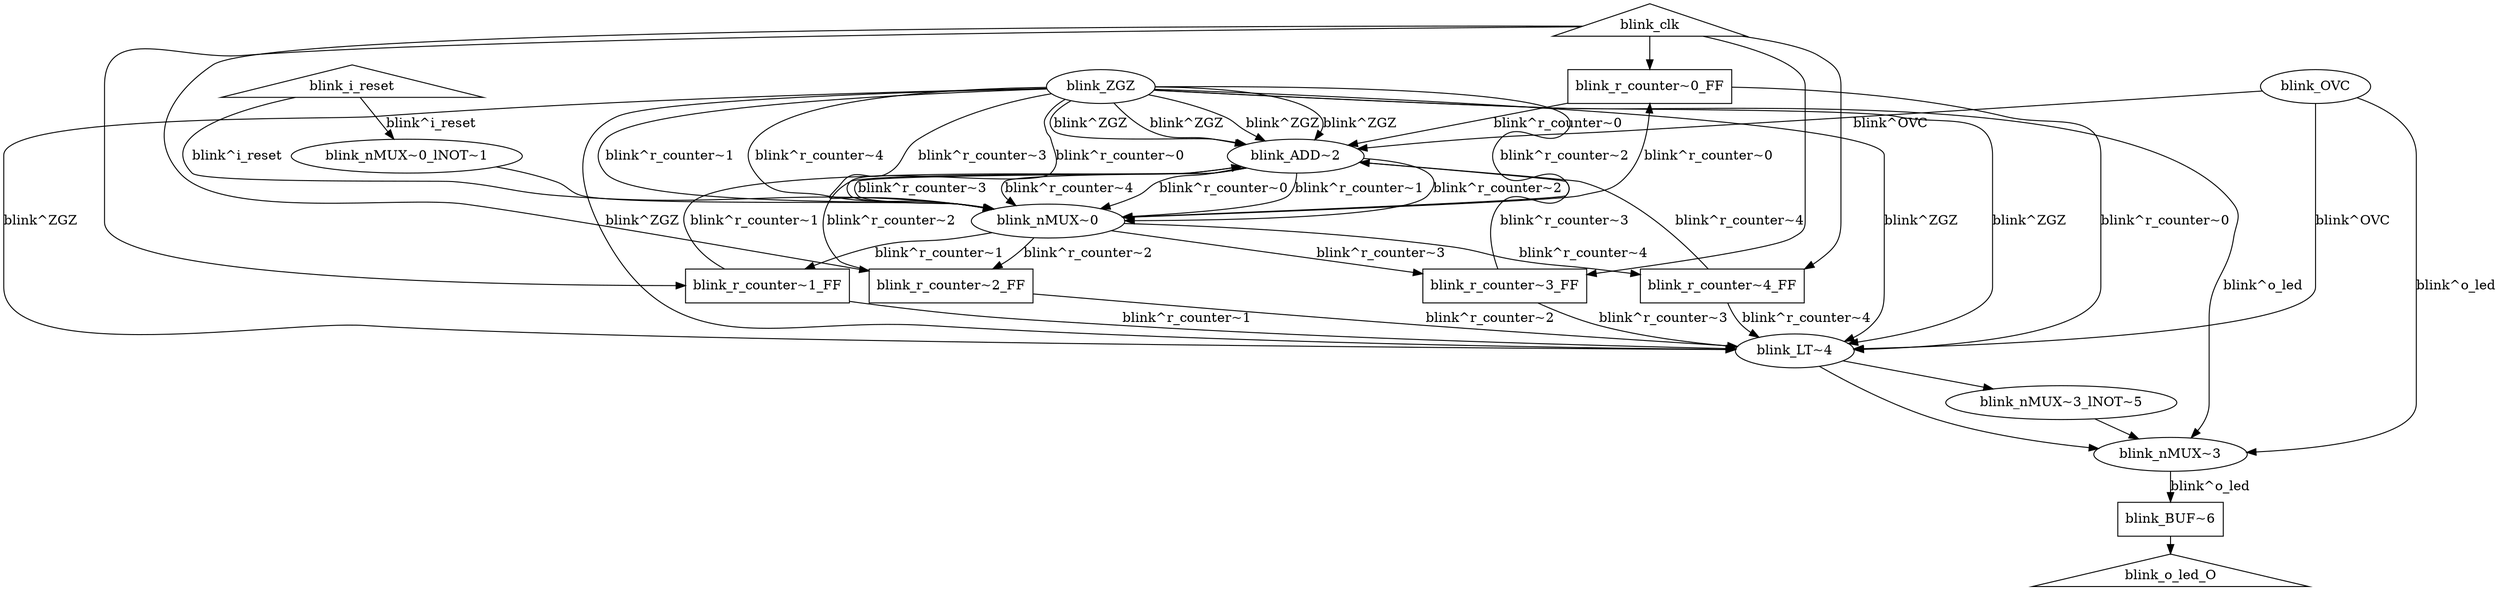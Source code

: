 digraph G {
	ranksep=.25;
	"blink_clk" [shape=triangle];
	"blink_clk" -> "blink_r_counter~0_FF";
	"blink_r_counter~0_FF" [shape=box];
	"blink_r_counter~0_FF" -> "blink_ADD~2"[label="blink^r_counter~0"];
	"blink_ADD~2"
	"blink_ADD~2" -> "blink_nMUX~0"[label="blink^r_counter~0"];
	"blink_nMUX~0"
	"blink_nMUX~0" -> "blink_r_counter~0_FF"[label="blink^r_counter~0"];
	"blink_nMUX~0" -> "blink_r_counter~1_FF"[label="blink^r_counter~1"];
	"blink_r_counter~1_FF" [shape=box];
	"blink_r_counter~1_FF" -> "blink_ADD~2"[label="blink^r_counter~1"];
	"blink_r_counter~1_FF" -> "blink_LT~4"[label="blink^r_counter~1"];
	"blink_LT~4"
	"blink_LT~4" -> "blink_nMUX~3";
	"blink_nMUX~3"
	"blink_nMUX~3" -> "blink_BUF~6"[label="blink^o_led"];
	"blink_BUF~6" [shape=box];
	"blink_BUF~6" -> "blink_o_led_O";
	"blink_o_led_O" [shape=triangle];
	"blink_LT~4" -> "blink_nMUX~3_lNOT~5";
	"blink_nMUX~3_lNOT~5"
	"blink_nMUX~3_lNOT~5" -> "blink_nMUX~3";
	"blink_nMUX~0" -> "blink_r_counter~2_FF"[label="blink^r_counter~2"];
	"blink_r_counter~2_FF" [shape=box];
	"blink_r_counter~2_FF" -> "blink_ADD~2"[label="blink^r_counter~2"];
	"blink_r_counter~2_FF" -> "blink_LT~4"[label="blink^r_counter~2"];
	"blink_nMUX~0" -> "blink_r_counter~3_FF"[label="blink^r_counter~3"];
	"blink_r_counter~3_FF" [shape=box];
	"blink_r_counter~3_FF" -> "blink_ADD~2"[label="blink^r_counter~3"];
	"blink_r_counter~3_FF" -> "blink_LT~4"[label="blink^r_counter~3"];
	"blink_nMUX~0" -> "blink_r_counter~4_FF"[label="blink^r_counter~4"];
	"blink_r_counter~4_FF" [shape=box];
	"blink_r_counter~4_FF" -> "blink_ADD~2"[label="blink^r_counter~4"];
	"blink_r_counter~4_FF" -> "blink_LT~4"[label="blink^r_counter~4"];
	"blink_ADD~2" -> "blink_nMUX~0"[label="blink^r_counter~1"];
	"blink_ADD~2" -> "blink_nMUX~0"[label="blink^r_counter~2"];
	"blink_ADD~2" -> "blink_nMUX~0"[label="blink^r_counter~3"];
	"blink_ADD~2" -> "blink_nMUX~0"[label="blink^r_counter~4"];
	"blink_r_counter~0_FF" -> "blink_LT~4"[label="blink^r_counter~0"];
	"blink_clk" -> "blink_r_counter~1_FF";
	"blink_clk" -> "blink_r_counter~2_FF";
	"blink_clk" -> "blink_r_counter~3_FF";
	"blink_clk" -> "blink_r_counter~4_FF";
	"blink_i_reset" [shape=triangle];
	"blink_i_reset" -> "blink_nMUX~0"[label="blink^i_reset"];
	"blink_i_reset" -> "blink_nMUX~0_lNOT~1"[label="blink^i_reset"];
	"blink_nMUX~0_lNOT~1"
	"blink_nMUX~0_lNOT~1" -> "blink_nMUX~0";
	"blink_ZGZ"
	"blink_ZGZ" -> "blink_nMUX~0"[label="blink^r_counter~0"];
	"blink_ZGZ" -> "blink_nMUX~0"[label="blink^r_counter~1"];
	"blink_ZGZ" -> "blink_nMUX~0"[label="blink^r_counter~2"];
	"blink_ZGZ" -> "blink_nMUX~0"[label="blink^r_counter~3"];
	"blink_ZGZ" -> "blink_nMUX~0"[label="blink^r_counter~4"];
	"blink_ZGZ" -> "blink_ADD~2"[label="blink^ZGZ"];
	"blink_ZGZ" -> "blink_ADD~2"[label="blink^ZGZ"];
	"blink_ZGZ" -> "blink_ADD~2"[label="blink^ZGZ"];
	"blink_ZGZ" -> "blink_ADD~2"[label="blink^ZGZ"];
	"blink_ZGZ" -> "blink_LT~4"[label="blink^ZGZ"];
	"blink_ZGZ" -> "blink_LT~4"[label="blink^ZGZ"];
	"blink_ZGZ" -> "blink_LT~4"[label="blink^ZGZ"];
	"blink_ZGZ" -> "blink_LT~4"[label="blink^ZGZ"];
	"blink_ZGZ" -> "blink_nMUX~3"[label="blink^o_led"];
	"blink_OVC"
	"blink_OVC" -> "blink_ADD~2"[label="blink^OVC"];
	"blink_OVC" -> "blink_LT~4"[label="blink^OVC"];
	"blink_OVC" -> "blink_nMUX~3"[label="blink^o_led"];
}

